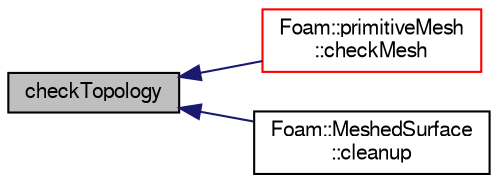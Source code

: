 digraph "checkTopology"
{
  bgcolor="transparent";
  edge [fontname="FreeSans",fontsize="10",labelfontname="FreeSans",labelfontsize="10"];
  node [fontname="FreeSans",fontsize="10",shape=record];
  rankdir="LR";
  Node1 [label="checkTopology",height=0.2,width=0.4,color="black", fillcolor="grey75", style="filled" fontcolor="black"];
  Node1 -> Node2 [dir="back",color="midnightblue",fontsize="10",style="solid",fontname="FreeSans"];
  Node2 [label="Foam::primitiveMesh\l::checkMesh",height=0.2,width=0.4,color="red",URL="$a01911.html#ac739af358952a81ae509ef75becbecf5",tooltip="Check mesh for correctness. Returns false for no error. "];
  Node1 -> Node3 [dir="back",color="midnightblue",fontsize="10",style="solid",fontname="FreeSans"];
  Node3 [label="Foam::MeshedSurface\l::cleanup",height=0.2,width=0.4,color="black",URL="$a01422.html#a71fb3698346366a55da6e64bdf82a89f",tooltip="Remove invalid faces. "];
}
